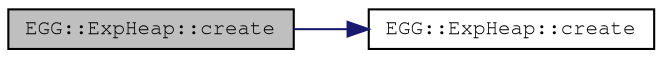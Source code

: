 digraph "EGG::ExpHeap::create"
{
 // LATEX_PDF_SIZE
  edge [fontname="FreeMono",fontsize="10",labelfontname="FreeMono",labelfontsize="10"];
  node [fontname="FreeMono",fontsize="10",shape=record];
  rankdir="LR";
  Node1 [label="EGG::ExpHeap::create",height=0.2,width=0.4,color="black", fillcolor="grey75", style="filled", fontcolor="black",tooltip="Create a new ExpHeap as a child of an existing heap."];
  Node1 -> Node2 [color="midnightblue",fontsize="10",style="solid",fontname="FreeMono"];
  Node2 [label="EGG::ExpHeap::create",height=0.2,width=0.4,color="black", fillcolor="white", style="filled",URL="$class_e_g_g_1_1_exp_heap.html#ae3f7b8c1eb31d6c8781143ff8d15ab94",tooltip="Create an EGG ExpHeap and wrapped MEM ExpHeap in a certain region."];
}
